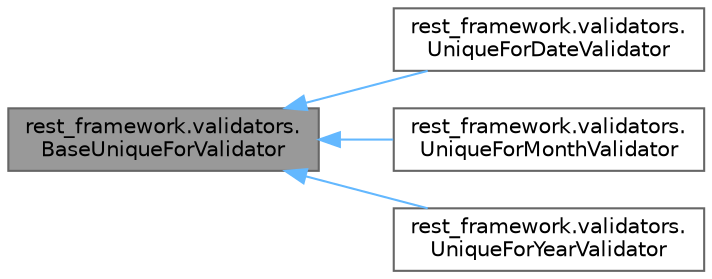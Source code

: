 digraph "rest_framework.validators.BaseUniqueForValidator"
{
 // LATEX_PDF_SIZE
  bgcolor="transparent";
  edge [fontname=Helvetica,fontsize=10,labelfontname=Helvetica,labelfontsize=10];
  node [fontname=Helvetica,fontsize=10,shape=box,height=0.2,width=0.4];
  rankdir="LR";
  Node1 [id="Node000001",label="rest_framework.validators.\lBaseUniqueForValidator",height=0.2,width=0.4,color="gray40", fillcolor="grey60", style="filled", fontcolor="black",tooltip=" "];
  Node1 -> Node2 [id="edge4_Node000001_Node000002",dir="back",color="steelblue1",style="solid",tooltip=" "];
  Node2 [id="Node000002",label="rest_framework.validators.\lUniqueForDateValidator",height=0.2,width=0.4,color="gray40", fillcolor="white", style="filled",URL="$classrest__framework_1_1validators_1_1UniqueForDateValidator.html",tooltip=" "];
  Node1 -> Node3 [id="edge5_Node000001_Node000003",dir="back",color="steelblue1",style="solid",tooltip=" "];
  Node3 [id="Node000003",label="rest_framework.validators.\lUniqueForMonthValidator",height=0.2,width=0.4,color="gray40", fillcolor="white", style="filled",URL="$classrest__framework_1_1validators_1_1UniqueForMonthValidator.html",tooltip=" "];
  Node1 -> Node4 [id="edge6_Node000001_Node000004",dir="back",color="steelblue1",style="solid",tooltip=" "];
  Node4 [id="Node000004",label="rest_framework.validators.\lUniqueForYearValidator",height=0.2,width=0.4,color="gray40", fillcolor="white", style="filled",URL="$classrest__framework_1_1validators_1_1UniqueForYearValidator.html",tooltip=" "];
}
